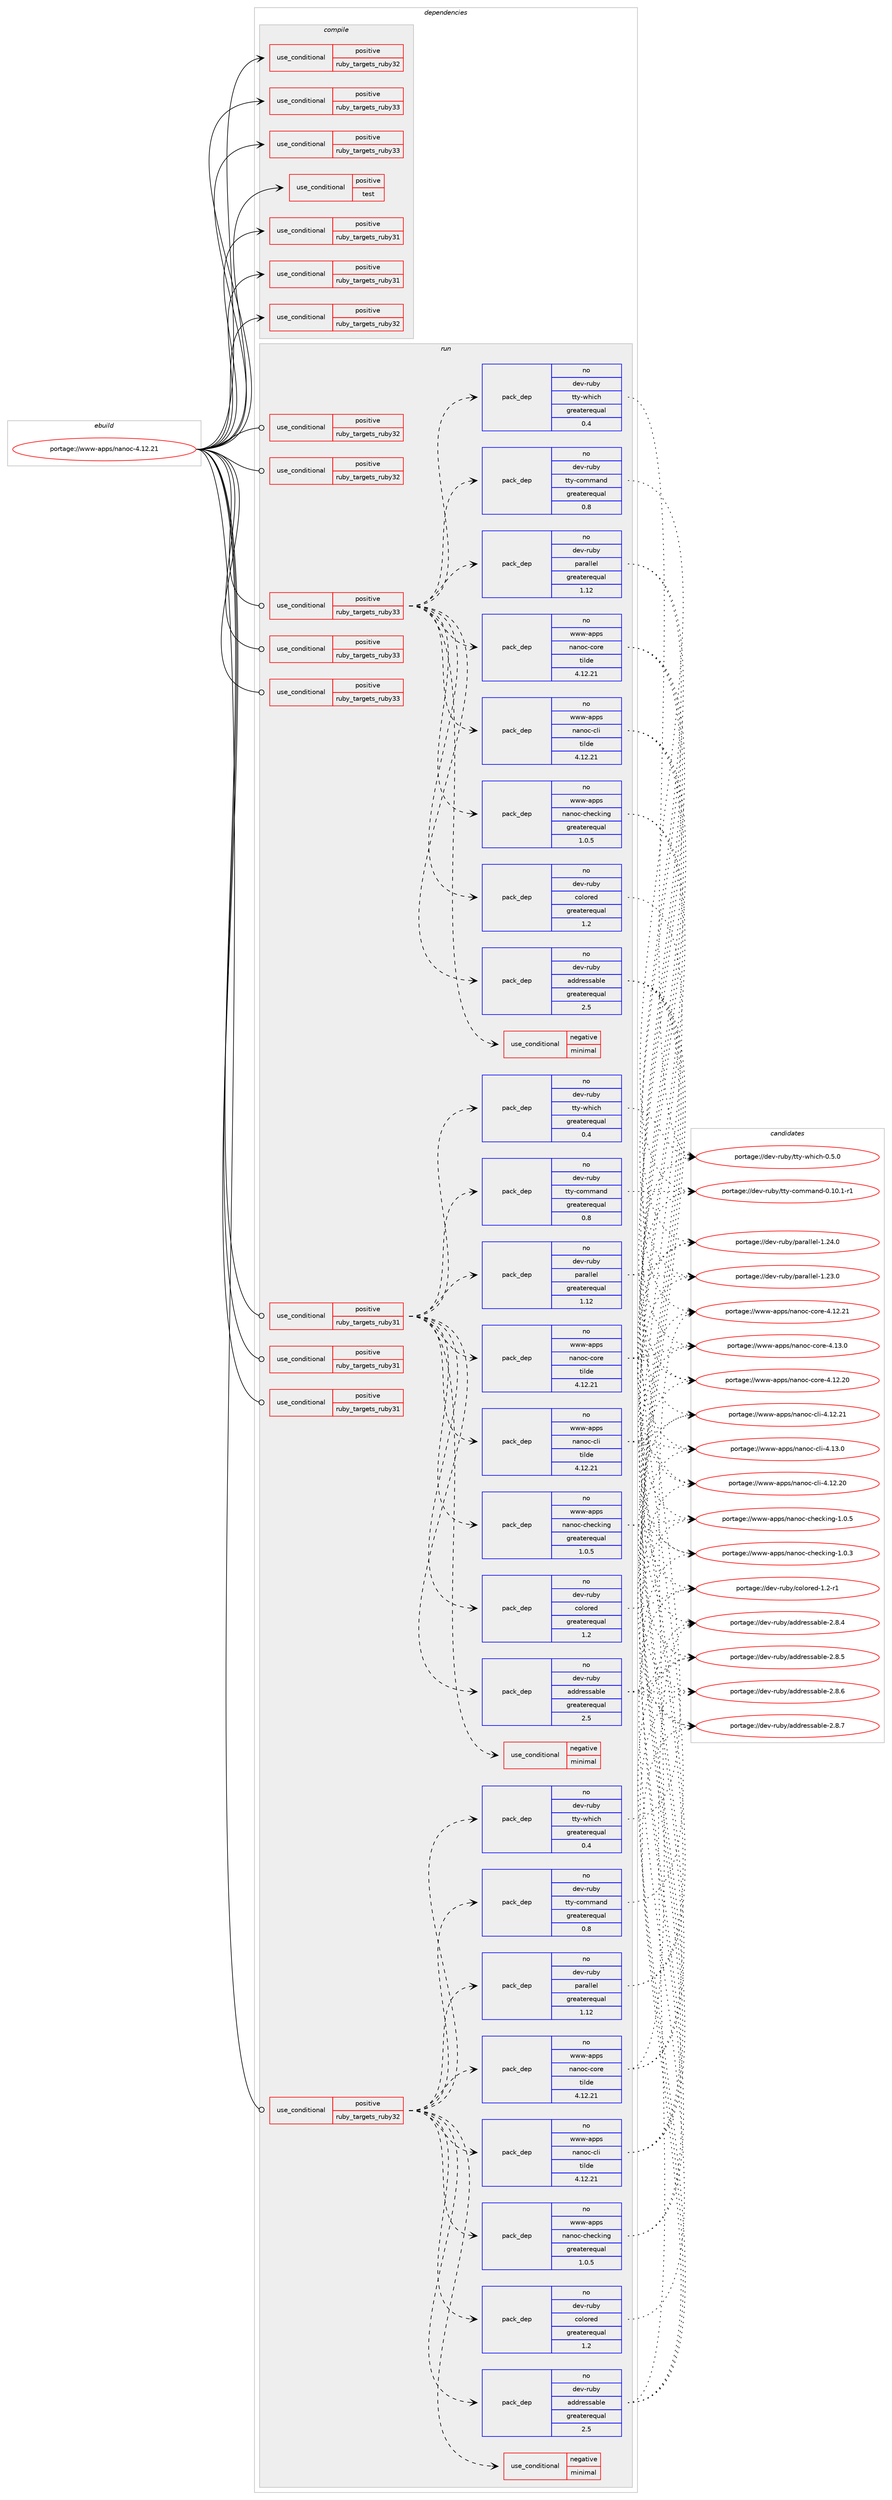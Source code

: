 digraph prolog {

# *************
# Graph options
# *************

newrank=true;
concentrate=true;
compound=true;
graph [rankdir=LR,fontname=Helvetica,fontsize=10,ranksep=1.5];#, ranksep=2.5, nodesep=0.2];
edge  [arrowhead=vee];
node  [fontname=Helvetica,fontsize=10];

# **********
# The ebuild
# **********

subgraph cluster_leftcol {
color=gray;
rank=same;
label=<<i>ebuild</i>>;
id [label="portage://www-apps/nanoc-4.12.21", color=red, width=4, href="../www-apps/nanoc-4.12.21.svg"];
}

# ****************
# The dependencies
# ****************

subgraph cluster_midcol {
color=gray;
label=<<i>dependencies</i>>;
subgraph cluster_compile {
fillcolor="#eeeeee";
style=filled;
label=<<i>compile</i>>;
subgraph cond116228 {
dependency224079 [label=<<TABLE BORDER="0" CELLBORDER="1" CELLSPACING="0" CELLPADDING="4"><TR><TD ROWSPAN="3" CELLPADDING="10">use_conditional</TD></TR><TR><TD>positive</TD></TR><TR><TD>ruby_targets_ruby31</TD></TR></TABLE>>, shape=none, color=red];
# *** BEGIN UNKNOWN DEPENDENCY TYPE (TODO) ***
# dependency224079 -> package_dependency(portage://www-apps/nanoc-4.12.21,install,no,dev-lang,ruby,none,[,,],[slot(3.1)],[])
# *** END UNKNOWN DEPENDENCY TYPE (TODO) ***

}
id:e -> dependency224079:w [weight=20,style="solid",arrowhead="vee"];
subgraph cond116229 {
dependency224080 [label=<<TABLE BORDER="0" CELLBORDER="1" CELLSPACING="0" CELLPADDING="4"><TR><TD ROWSPAN="3" CELLPADDING="10">use_conditional</TD></TR><TR><TD>positive</TD></TR><TR><TD>ruby_targets_ruby31</TD></TR></TABLE>>, shape=none, color=red];
# *** BEGIN UNKNOWN DEPENDENCY TYPE (TODO) ***
# dependency224080 -> package_dependency(portage://www-apps/nanoc-4.12.21,install,no,virtual,rubygems,none,[,,],[],[use(enable(ruby_targets_ruby31),negative)])
# *** END UNKNOWN DEPENDENCY TYPE (TODO) ***

}
id:e -> dependency224080:w [weight=20,style="solid",arrowhead="vee"];
subgraph cond116230 {
dependency224081 [label=<<TABLE BORDER="0" CELLBORDER="1" CELLSPACING="0" CELLPADDING="4"><TR><TD ROWSPAN="3" CELLPADDING="10">use_conditional</TD></TR><TR><TD>positive</TD></TR><TR><TD>ruby_targets_ruby32</TD></TR></TABLE>>, shape=none, color=red];
# *** BEGIN UNKNOWN DEPENDENCY TYPE (TODO) ***
# dependency224081 -> package_dependency(portage://www-apps/nanoc-4.12.21,install,no,dev-lang,ruby,none,[,,],[slot(3.2)],[])
# *** END UNKNOWN DEPENDENCY TYPE (TODO) ***

}
id:e -> dependency224081:w [weight=20,style="solid",arrowhead="vee"];
subgraph cond116231 {
dependency224082 [label=<<TABLE BORDER="0" CELLBORDER="1" CELLSPACING="0" CELLPADDING="4"><TR><TD ROWSPAN="3" CELLPADDING="10">use_conditional</TD></TR><TR><TD>positive</TD></TR><TR><TD>ruby_targets_ruby32</TD></TR></TABLE>>, shape=none, color=red];
# *** BEGIN UNKNOWN DEPENDENCY TYPE (TODO) ***
# dependency224082 -> package_dependency(portage://www-apps/nanoc-4.12.21,install,no,virtual,rubygems,none,[,,],[],[use(enable(ruby_targets_ruby32),negative)])
# *** END UNKNOWN DEPENDENCY TYPE (TODO) ***

}
id:e -> dependency224082:w [weight=20,style="solid",arrowhead="vee"];
subgraph cond116232 {
dependency224083 [label=<<TABLE BORDER="0" CELLBORDER="1" CELLSPACING="0" CELLPADDING="4"><TR><TD ROWSPAN="3" CELLPADDING="10">use_conditional</TD></TR><TR><TD>positive</TD></TR><TR><TD>ruby_targets_ruby33</TD></TR></TABLE>>, shape=none, color=red];
# *** BEGIN UNKNOWN DEPENDENCY TYPE (TODO) ***
# dependency224083 -> package_dependency(portage://www-apps/nanoc-4.12.21,install,no,dev-lang,ruby,none,[,,],[slot(3.3)],[])
# *** END UNKNOWN DEPENDENCY TYPE (TODO) ***

}
id:e -> dependency224083:w [weight=20,style="solid",arrowhead="vee"];
subgraph cond116233 {
dependency224084 [label=<<TABLE BORDER="0" CELLBORDER="1" CELLSPACING="0" CELLPADDING="4"><TR><TD ROWSPAN="3" CELLPADDING="10">use_conditional</TD></TR><TR><TD>positive</TD></TR><TR><TD>ruby_targets_ruby33</TD></TR></TABLE>>, shape=none, color=red];
# *** BEGIN UNKNOWN DEPENDENCY TYPE (TODO) ***
# dependency224084 -> package_dependency(portage://www-apps/nanoc-4.12.21,install,no,virtual,rubygems,none,[,,],[],[use(enable(ruby_targets_ruby33),negative)])
# *** END UNKNOWN DEPENDENCY TYPE (TODO) ***

}
id:e -> dependency224084:w [weight=20,style="solid",arrowhead="vee"];
subgraph cond116234 {
dependency224085 [label=<<TABLE BORDER="0" CELLBORDER="1" CELLSPACING="0" CELLPADDING="4"><TR><TD ROWSPAN="3" CELLPADDING="10">use_conditional</TD></TR><TR><TD>positive</TD></TR><TR><TD>test</TD></TR></TABLE>>, shape=none, color=red];
# *** BEGIN UNKNOWN DEPENDENCY TYPE (TODO) ***
# dependency224085 -> package_dependency(portage://www-apps/nanoc-4.12.21,install,no,app-text,asciidoc,none,[,,],[],[])
# *** END UNKNOWN DEPENDENCY TYPE (TODO) ***

# *** BEGIN UNKNOWN DEPENDENCY TYPE (TODO) ***
# dependency224085 -> package_dependency(portage://www-apps/nanoc-4.12.21,install,no,app-text,highlight,none,[,,],[],[])
# *** END UNKNOWN DEPENDENCY TYPE (TODO) ***

}
id:e -> dependency224085:w [weight=20,style="solid",arrowhead="vee"];
}
subgraph cluster_compileandrun {
fillcolor="#eeeeee";
style=filled;
label=<<i>compile and run</i>>;
}
subgraph cluster_run {
fillcolor="#eeeeee";
style=filled;
label=<<i>run</i>>;
subgraph cond116235 {
dependency224086 [label=<<TABLE BORDER="0" CELLBORDER="1" CELLSPACING="0" CELLPADDING="4"><TR><TD ROWSPAN="3" CELLPADDING="10">use_conditional</TD></TR><TR><TD>positive</TD></TR><TR><TD>ruby_targets_ruby31</TD></TR></TABLE>>, shape=none, color=red];
subgraph cond116236 {
dependency224087 [label=<<TABLE BORDER="0" CELLBORDER="1" CELLSPACING="0" CELLPADDING="4"><TR><TD ROWSPAN="3" CELLPADDING="10">use_conditional</TD></TR><TR><TD>negative</TD></TR><TR><TD>minimal</TD></TR></TABLE>>, shape=none, color=red];
# *** BEGIN UNKNOWN DEPENDENCY TYPE (TODO) ***
# dependency224087 -> package_dependency(portage://www-apps/nanoc-4.12.21,run,no,dev-ruby,mime-types,none,[,,],any_different_slot,[use(enable(ruby_targets_ruby31),negative)])
# *** END UNKNOWN DEPENDENCY TYPE (TODO) ***

# *** BEGIN UNKNOWN DEPENDENCY TYPE (TODO) ***
# dependency224087 -> package_dependency(portage://www-apps/nanoc-4.12.21,run,no,dev-ruby,rack,none,[,,],any_different_slot,[use(enable(ruby_targets_ruby31),negative)])
# *** END UNKNOWN DEPENDENCY TYPE (TODO) ***

# *** BEGIN UNKNOWN DEPENDENCY TYPE (TODO) ***
# dependency224087 -> package_dependency(portage://www-apps/nanoc-4.12.21,run,no,www-servers,adsf,none,[,,],[],[use(enable(ruby_targets_ruby31),negative)])
# *** END UNKNOWN DEPENDENCY TYPE (TODO) ***

}
dependency224086:e -> dependency224087:w [weight=20,style="dashed",arrowhead="vee"];
subgraph pack104638 {
dependency224088 [label=<<TABLE BORDER="0" CELLBORDER="1" CELLSPACING="0" CELLPADDING="4" WIDTH="220"><TR><TD ROWSPAN="6" CELLPADDING="30">pack_dep</TD></TR><TR><TD WIDTH="110">no</TD></TR><TR><TD>dev-ruby</TD></TR><TR><TD>addressable</TD></TR><TR><TD>greaterequal</TD></TR><TR><TD>2.5</TD></TR></TABLE>>, shape=none, color=blue];
}
dependency224086:e -> dependency224088:w [weight=20,style="dashed",arrowhead="vee"];
subgraph pack104639 {
dependency224089 [label=<<TABLE BORDER="0" CELLBORDER="1" CELLSPACING="0" CELLPADDING="4" WIDTH="220"><TR><TD ROWSPAN="6" CELLPADDING="30">pack_dep</TD></TR><TR><TD WIDTH="110">no</TD></TR><TR><TD>dev-ruby</TD></TR><TR><TD>colored</TD></TR><TR><TD>greaterequal</TD></TR><TR><TD>1.2</TD></TR></TABLE>>, shape=none, color=blue];
}
dependency224086:e -> dependency224089:w [weight=20,style="dashed",arrowhead="vee"];
subgraph pack104640 {
dependency224090 [label=<<TABLE BORDER="0" CELLBORDER="1" CELLSPACING="0" CELLPADDING="4" WIDTH="220"><TR><TD ROWSPAN="6" CELLPADDING="30">pack_dep</TD></TR><TR><TD WIDTH="110">no</TD></TR><TR><TD>www-apps</TD></TR><TR><TD>nanoc-checking</TD></TR><TR><TD>greaterequal</TD></TR><TR><TD>1.0.5</TD></TR></TABLE>>, shape=none, color=blue];
}
dependency224086:e -> dependency224090:w [weight=20,style="dashed",arrowhead="vee"];
subgraph pack104641 {
dependency224091 [label=<<TABLE BORDER="0" CELLBORDER="1" CELLSPACING="0" CELLPADDING="4" WIDTH="220"><TR><TD ROWSPAN="6" CELLPADDING="30">pack_dep</TD></TR><TR><TD WIDTH="110">no</TD></TR><TR><TD>www-apps</TD></TR><TR><TD>nanoc-cli</TD></TR><TR><TD>tilde</TD></TR><TR><TD>4.12.21</TD></TR></TABLE>>, shape=none, color=blue];
}
dependency224086:e -> dependency224091:w [weight=20,style="dashed",arrowhead="vee"];
subgraph pack104642 {
dependency224092 [label=<<TABLE BORDER="0" CELLBORDER="1" CELLSPACING="0" CELLPADDING="4" WIDTH="220"><TR><TD ROWSPAN="6" CELLPADDING="30">pack_dep</TD></TR><TR><TD WIDTH="110">no</TD></TR><TR><TD>www-apps</TD></TR><TR><TD>nanoc-core</TD></TR><TR><TD>tilde</TD></TR><TR><TD>4.12.21</TD></TR></TABLE>>, shape=none, color=blue];
}
dependency224086:e -> dependency224092:w [weight=20,style="dashed",arrowhead="vee"];
# *** BEGIN UNKNOWN DEPENDENCY TYPE (TODO) ***
# dependency224086 -> package_dependency(portage://www-apps/nanoc-4.12.21,run,no,www-apps,nanoc-deploying,none,[,,],[slot(1)],[use(enable(ruby_targets_ruby31),negative)])
# *** END UNKNOWN DEPENDENCY TYPE (TODO) ***

subgraph pack104643 {
dependency224093 [label=<<TABLE BORDER="0" CELLBORDER="1" CELLSPACING="0" CELLPADDING="4" WIDTH="220"><TR><TD ROWSPAN="6" CELLPADDING="30">pack_dep</TD></TR><TR><TD WIDTH="110">no</TD></TR><TR><TD>dev-ruby</TD></TR><TR><TD>parallel</TD></TR><TR><TD>greaterequal</TD></TR><TR><TD>1.12</TD></TR></TABLE>>, shape=none, color=blue];
}
dependency224086:e -> dependency224093:w [weight=20,style="dashed",arrowhead="vee"];
subgraph pack104644 {
dependency224094 [label=<<TABLE BORDER="0" CELLBORDER="1" CELLSPACING="0" CELLPADDING="4" WIDTH="220"><TR><TD ROWSPAN="6" CELLPADDING="30">pack_dep</TD></TR><TR><TD WIDTH="110">no</TD></TR><TR><TD>dev-ruby</TD></TR><TR><TD>tty-command</TD></TR><TR><TD>greaterequal</TD></TR><TR><TD>0.8</TD></TR></TABLE>>, shape=none, color=blue];
}
dependency224086:e -> dependency224094:w [weight=20,style="dashed",arrowhead="vee"];
subgraph pack104645 {
dependency224095 [label=<<TABLE BORDER="0" CELLBORDER="1" CELLSPACING="0" CELLPADDING="4" WIDTH="220"><TR><TD ROWSPAN="6" CELLPADDING="30">pack_dep</TD></TR><TR><TD WIDTH="110">no</TD></TR><TR><TD>dev-ruby</TD></TR><TR><TD>tty-which</TD></TR><TR><TD>greaterequal</TD></TR><TR><TD>0.4</TD></TR></TABLE>>, shape=none, color=blue];
}
dependency224086:e -> dependency224095:w [weight=20,style="dashed",arrowhead="vee"];
}
id:e -> dependency224086:w [weight=20,style="solid",arrowhead="odot"];
subgraph cond116237 {
dependency224096 [label=<<TABLE BORDER="0" CELLBORDER="1" CELLSPACING="0" CELLPADDING="4"><TR><TD ROWSPAN="3" CELLPADDING="10">use_conditional</TD></TR><TR><TD>positive</TD></TR><TR><TD>ruby_targets_ruby31</TD></TR></TABLE>>, shape=none, color=red];
# *** BEGIN UNKNOWN DEPENDENCY TYPE (TODO) ***
# dependency224096 -> package_dependency(portage://www-apps/nanoc-4.12.21,run,no,dev-lang,ruby,none,[,,],[slot(3.1)],[])
# *** END UNKNOWN DEPENDENCY TYPE (TODO) ***

}
id:e -> dependency224096:w [weight=20,style="solid",arrowhead="odot"];
subgraph cond116238 {
dependency224097 [label=<<TABLE BORDER="0" CELLBORDER="1" CELLSPACING="0" CELLPADDING="4"><TR><TD ROWSPAN="3" CELLPADDING="10">use_conditional</TD></TR><TR><TD>positive</TD></TR><TR><TD>ruby_targets_ruby31</TD></TR></TABLE>>, shape=none, color=red];
# *** BEGIN UNKNOWN DEPENDENCY TYPE (TODO) ***
# dependency224097 -> package_dependency(portage://www-apps/nanoc-4.12.21,run,no,virtual,rubygems,none,[,,],[],[use(enable(ruby_targets_ruby31),negative)])
# *** END UNKNOWN DEPENDENCY TYPE (TODO) ***

}
id:e -> dependency224097:w [weight=20,style="solid",arrowhead="odot"];
subgraph cond116239 {
dependency224098 [label=<<TABLE BORDER="0" CELLBORDER="1" CELLSPACING="0" CELLPADDING="4"><TR><TD ROWSPAN="3" CELLPADDING="10">use_conditional</TD></TR><TR><TD>positive</TD></TR><TR><TD>ruby_targets_ruby32</TD></TR></TABLE>>, shape=none, color=red];
subgraph cond116240 {
dependency224099 [label=<<TABLE BORDER="0" CELLBORDER="1" CELLSPACING="0" CELLPADDING="4"><TR><TD ROWSPAN="3" CELLPADDING="10">use_conditional</TD></TR><TR><TD>negative</TD></TR><TR><TD>minimal</TD></TR></TABLE>>, shape=none, color=red];
# *** BEGIN UNKNOWN DEPENDENCY TYPE (TODO) ***
# dependency224099 -> package_dependency(portage://www-apps/nanoc-4.12.21,run,no,dev-ruby,mime-types,none,[,,],any_different_slot,[use(enable(ruby_targets_ruby32),negative)])
# *** END UNKNOWN DEPENDENCY TYPE (TODO) ***

# *** BEGIN UNKNOWN DEPENDENCY TYPE (TODO) ***
# dependency224099 -> package_dependency(portage://www-apps/nanoc-4.12.21,run,no,dev-ruby,rack,none,[,,],any_different_slot,[use(enable(ruby_targets_ruby32),negative)])
# *** END UNKNOWN DEPENDENCY TYPE (TODO) ***

# *** BEGIN UNKNOWN DEPENDENCY TYPE (TODO) ***
# dependency224099 -> package_dependency(portage://www-apps/nanoc-4.12.21,run,no,www-servers,adsf,none,[,,],[],[use(enable(ruby_targets_ruby32),negative)])
# *** END UNKNOWN DEPENDENCY TYPE (TODO) ***

}
dependency224098:e -> dependency224099:w [weight=20,style="dashed",arrowhead="vee"];
subgraph pack104646 {
dependency224100 [label=<<TABLE BORDER="0" CELLBORDER="1" CELLSPACING="0" CELLPADDING="4" WIDTH="220"><TR><TD ROWSPAN="6" CELLPADDING="30">pack_dep</TD></TR><TR><TD WIDTH="110">no</TD></TR><TR><TD>dev-ruby</TD></TR><TR><TD>addressable</TD></TR><TR><TD>greaterequal</TD></TR><TR><TD>2.5</TD></TR></TABLE>>, shape=none, color=blue];
}
dependency224098:e -> dependency224100:w [weight=20,style="dashed",arrowhead="vee"];
subgraph pack104647 {
dependency224101 [label=<<TABLE BORDER="0" CELLBORDER="1" CELLSPACING="0" CELLPADDING="4" WIDTH="220"><TR><TD ROWSPAN="6" CELLPADDING="30">pack_dep</TD></TR><TR><TD WIDTH="110">no</TD></TR><TR><TD>dev-ruby</TD></TR><TR><TD>colored</TD></TR><TR><TD>greaterequal</TD></TR><TR><TD>1.2</TD></TR></TABLE>>, shape=none, color=blue];
}
dependency224098:e -> dependency224101:w [weight=20,style="dashed",arrowhead="vee"];
subgraph pack104648 {
dependency224102 [label=<<TABLE BORDER="0" CELLBORDER="1" CELLSPACING="0" CELLPADDING="4" WIDTH="220"><TR><TD ROWSPAN="6" CELLPADDING="30">pack_dep</TD></TR><TR><TD WIDTH="110">no</TD></TR><TR><TD>www-apps</TD></TR><TR><TD>nanoc-checking</TD></TR><TR><TD>greaterequal</TD></TR><TR><TD>1.0.5</TD></TR></TABLE>>, shape=none, color=blue];
}
dependency224098:e -> dependency224102:w [weight=20,style="dashed",arrowhead="vee"];
subgraph pack104649 {
dependency224103 [label=<<TABLE BORDER="0" CELLBORDER="1" CELLSPACING="0" CELLPADDING="4" WIDTH="220"><TR><TD ROWSPAN="6" CELLPADDING="30">pack_dep</TD></TR><TR><TD WIDTH="110">no</TD></TR><TR><TD>www-apps</TD></TR><TR><TD>nanoc-cli</TD></TR><TR><TD>tilde</TD></TR><TR><TD>4.12.21</TD></TR></TABLE>>, shape=none, color=blue];
}
dependency224098:e -> dependency224103:w [weight=20,style="dashed",arrowhead="vee"];
subgraph pack104650 {
dependency224104 [label=<<TABLE BORDER="0" CELLBORDER="1" CELLSPACING="0" CELLPADDING="4" WIDTH="220"><TR><TD ROWSPAN="6" CELLPADDING="30">pack_dep</TD></TR><TR><TD WIDTH="110">no</TD></TR><TR><TD>www-apps</TD></TR><TR><TD>nanoc-core</TD></TR><TR><TD>tilde</TD></TR><TR><TD>4.12.21</TD></TR></TABLE>>, shape=none, color=blue];
}
dependency224098:e -> dependency224104:w [weight=20,style="dashed",arrowhead="vee"];
# *** BEGIN UNKNOWN DEPENDENCY TYPE (TODO) ***
# dependency224098 -> package_dependency(portage://www-apps/nanoc-4.12.21,run,no,www-apps,nanoc-deploying,none,[,,],[slot(1)],[use(enable(ruby_targets_ruby32),negative)])
# *** END UNKNOWN DEPENDENCY TYPE (TODO) ***

subgraph pack104651 {
dependency224105 [label=<<TABLE BORDER="0" CELLBORDER="1" CELLSPACING="0" CELLPADDING="4" WIDTH="220"><TR><TD ROWSPAN="6" CELLPADDING="30">pack_dep</TD></TR><TR><TD WIDTH="110">no</TD></TR><TR><TD>dev-ruby</TD></TR><TR><TD>parallel</TD></TR><TR><TD>greaterequal</TD></TR><TR><TD>1.12</TD></TR></TABLE>>, shape=none, color=blue];
}
dependency224098:e -> dependency224105:w [weight=20,style="dashed",arrowhead="vee"];
subgraph pack104652 {
dependency224106 [label=<<TABLE BORDER="0" CELLBORDER="1" CELLSPACING="0" CELLPADDING="4" WIDTH="220"><TR><TD ROWSPAN="6" CELLPADDING="30">pack_dep</TD></TR><TR><TD WIDTH="110">no</TD></TR><TR><TD>dev-ruby</TD></TR><TR><TD>tty-command</TD></TR><TR><TD>greaterequal</TD></TR><TR><TD>0.8</TD></TR></TABLE>>, shape=none, color=blue];
}
dependency224098:e -> dependency224106:w [weight=20,style="dashed",arrowhead="vee"];
subgraph pack104653 {
dependency224107 [label=<<TABLE BORDER="0" CELLBORDER="1" CELLSPACING="0" CELLPADDING="4" WIDTH="220"><TR><TD ROWSPAN="6" CELLPADDING="30">pack_dep</TD></TR><TR><TD WIDTH="110">no</TD></TR><TR><TD>dev-ruby</TD></TR><TR><TD>tty-which</TD></TR><TR><TD>greaterequal</TD></TR><TR><TD>0.4</TD></TR></TABLE>>, shape=none, color=blue];
}
dependency224098:e -> dependency224107:w [weight=20,style="dashed",arrowhead="vee"];
}
id:e -> dependency224098:w [weight=20,style="solid",arrowhead="odot"];
subgraph cond116241 {
dependency224108 [label=<<TABLE BORDER="0" CELLBORDER="1" CELLSPACING="0" CELLPADDING="4"><TR><TD ROWSPAN="3" CELLPADDING="10">use_conditional</TD></TR><TR><TD>positive</TD></TR><TR><TD>ruby_targets_ruby32</TD></TR></TABLE>>, shape=none, color=red];
# *** BEGIN UNKNOWN DEPENDENCY TYPE (TODO) ***
# dependency224108 -> package_dependency(portage://www-apps/nanoc-4.12.21,run,no,dev-lang,ruby,none,[,,],[slot(3.2)],[])
# *** END UNKNOWN DEPENDENCY TYPE (TODO) ***

}
id:e -> dependency224108:w [weight=20,style="solid",arrowhead="odot"];
subgraph cond116242 {
dependency224109 [label=<<TABLE BORDER="0" CELLBORDER="1" CELLSPACING="0" CELLPADDING="4"><TR><TD ROWSPAN="3" CELLPADDING="10">use_conditional</TD></TR><TR><TD>positive</TD></TR><TR><TD>ruby_targets_ruby32</TD></TR></TABLE>>, shape=none, color=red];
# *** BEGIN UNKNOWN DEPENDENCY TYPE (TODO) ***
# dependency224109 -> package_dependency(portage://www-apps/nanoc-4.12.21,run,no,virtual,rubygems,none,[,,],[],[use(enable(ruby_targets_ruby32),negative)])
# *** END UNKNOWN DEPENDENCY TYPE (TODO) ***

}
id:e -> dependency224109:w [weight=20,style="solid",arrowhead="odot"];
subgraph cond116243 {
dependency224110 [label=<<TABLE BORDER="0" CELLBORDER="1" CELLSPACING="0" CELLPADDING="4"><TR><TD ROWSPAN="3" CELLPADDING="10">use_conditional</TD></TR><TR><TD>positive</TD></TR><TR><TD>ruby_targets_ruby33</TD></TR></TABLE>>, shape=none, color=red];
subgraph cond116244 {
dependency224111 [label=<<TABLE BORDER="0" CELLBORDER="1" CELLSPACING="0" CELLPADDING="4"><TR><TD ROWSPAN="3" CELLPADDING="10">use_conditional</TD></TR><TR><TD>negative</TD></TR><TR><TD>minimal</TD></TR></TABLE>>, shape=none, color=red];
# *** BEGIN UNKNOWN DEPENDENCY TYPE (TODO) ***
# dependency224111 -> package_dependency(portage://www-apps/nanoc-4.12.21,run,no,dev-ruby,mime-types,none,[,,],any_different_slot,[use(enable(ruby_targets_ruby33),negative)])
# *** END UNKNOWN DEPENDENCY TYPE (TODO) ***

# *** BEGIN UNKNOWN DEPENDENCY TYPE (TODO) ***
# dependency224111 -> package_dependency(portage://www-apps/nanoc-4.12.21,run,no,dev-ruby,rack,none,[,,],any_different_slot,[use(enable(ruby_targets_ruby33),negative)])
# *** END UNKNOWN DEPENDENCY TYPE (TODO) ***

# *** BEGIN UNKNOWN DEPENDENCY TYPE (TODO) ***
# dependency224111 -> package_dependency(portage://www-apps/nanoc-4.12.21,run,no,www-servers,adsf,none,[,,],[],[use(enable(ruby_targets_ruby33),negative)])
# *** END UNKNOWN DEPENDENCY TYPE (TODO) ***

}
dependency224110:e -> dependency224111:w [weight=20,style="dashed",arrowhead="vee"];
subgraph pack104654 {
dependency224112 [label=<<TABLE BORDER="0" CELLBORDER="1" CELLSPACING="0" CELLPADDING="4" WIDTH="220"><TR><TD ROWSPAN="6" CELLPADDING="30">pack_dep</TD></TR><TR><TD WIDTH="110">no</TD></TR><TR><TD>dev-ruby</TD></TR><TR><TD>addressable</TD></TR><TR><TD>greaterequal</TD></TR><TR><TD>2.5</TD></TR></TABLE>>, shape=none, color=blue];
}
dependency224110:e -> dependency224112:w [weight=20,style="dashed",arrowhead="vee"];
subgraph pack104655 {
dependency224113 [label=<<TABLE BORDER="0" CELLBORDER="1" CELLSPACING="0" CELLPADDING="4" WIDTH="220"><TR><TD ROWSPAN="6" CELLPADDING="30">pack_dep</TD></TR><TR><TD WIDTH="110">no</TD></TR><TR><TD>dev-ruby</TD></TR><TR><TD>colored</TD></TR><TR><TD>greaterequal</TD></TR><TR><TD>1.2</TD></TR></TABLE>>, shape=none, color=blue];
}
dependency224110:e -> dependency224113:w [weight=20,style="dashed",arrowhead="vee"];
subgraph pack104656 {
dependency224114 [label=<<TABLE BORDER="0" CELLBORDER="1" CELLSPACING="0" CELLPADDING="4" WIDTH="220"><TR><TD ROWSPAN="6" CELLPADDING="30">pack_dep</TD></TR><TR><TD WIDTH="110">no</TD></TR><TR><TD>www-apps</TD></TR><TR><TD>nanoc-checking</TD></TR><TR><TD>greaterequal</TD></TR><TR><TD>1.0.5</TD></TR></TABLE>>, shape=none, color=blue];
}
dependency224110:e -> dependency224114:w [weight=20,style="dashed",arrowhead="vee"];
subgraph pack104657 {
dependency224115 [label=<<TABLE BORDER="0" CELLBORDER="1" CELLSPACING="0" CELLPADDING="4" WIDTH="220"><TR><TD ROWSPAN="6" CELLPADDING="30">pack_dep</TD></TR><TR><TD WIDTH="110">no</TD></TR><TR><TD>www-apps</TD></TR><TR><TD>nanoc-cli</TD></TR><TR><TD>tilde</TD></TR><TR><TD>4.12.21</TD></TR></TABLE>>, shape=none, color=blue];
}
dependency224110:e -> dependency224115:w [weight=20,style="dashed",arrowhead="vee"];
subgraph pack104658 {
dependency224116 [label=<<TABLE BORDER="0" CELLBORDER="1" CELLSPACING="0" CELLPADDING="4" WIDTH="220"><TR><TD ROWSPAN="6" CELLPADDING="30">pack_dep</TD></TR><TR><TD WIDTH="110">no</TD></TR><TR><TD>www-apps</TD></TR><TR><TD>nanoc-core</TD></TR><TR><TD>tilde</TD></TR><TR><TD>4.12.21</TD></TR></TABLE>>, shape=none, color=blue];
}
dependency224110:e -> dependency224116:w [weight=20,style="dashed",arrowhead="vee"];
# *** BEGIN UNKNOWN DEPENDENCY TYPE (TODO) ***
# dependency224110 -> package_dependency(portage://www-apps/nanoc-4.12.21,run,no,www-apps,nanoc-deploying,none,[,,],[slot(1)],[use(enable(ruby_targets_ruby33),negative)])
# *** END UNKNOWN DEPENDENCY TYPE (TODO) ***

subgraph pack104659 {
dependency224117 [label=<<TABLE BORDER="0" CELLBORDER="1" CELLSPACING="0" CELLPADDING="4" WIDTH="220"><TR><TD ROWSPAN="6" CELLPADDING="30">pack_dep</TD></TR><TR><TD WIDTH="110">no</TD></TR><TR><TD>dev-ruby</TD></TR><TR><TD>parallel</TD></TR><TR><TD>greaterequal</TD></TR><TR><TD>1.12</TD></TR></TABLE>>, shape=none, color=blue];
}
dependency224110:e -> dependency224117:w [weight=20,style="dashed",arrowhead="vee"];
subgraph pack104660 {
dependency224118 [label=<<TABLE BORDER="0" CELLBORDER="1" CELLSPACING="0" CELLPADDING="4" WIDTH="220"><TR><TD ROWSPAN="6" CELLPADDING="30">pack_dep</TD></TR><TR><TD WIDTH="110">no</TD></TR><TR><TD>dev-ruby</TD></TR><TR><TD>tty-command</TD></TR><TR><TD>greaterequal</TD></TR><TR><TD>0.8</TD></TR></TABLE>>, shape=none, color=blue];
}
dependency224110:e -> dependency224118:w [weight=20,style="dashed",arrowhead="vee"];
subgraph pack104661 {
dependency224119 [label=<<TABLE BORDER="0" CELLBORDER="1" CELLSPACING="0" CELLPADDING="4" WIDTH="220"><TR><TD ROWSPAN="6" CELLPADDING="30">pack_dep</TD></TR><TR><TD WIDTH="110">no</TD></TR><TR><TD>dev-ruby</TD></TR><TR><TD>tty-which</TD></TR><TR><TD>greaterequal</TD></TR><TR><TD>0.4</TD></TR></TABLE>>, shape=none, color=blue];
}
dependency224110:e -> dependency224119:w [weight=20,style="dashed",arrowhead="vee"];
}
id:e -> dependency224110:w [weight=20,style="solid",arrowhead="odot"];
subgraph cond116245 {
dependency224120 [label=<<TABLE BORDER="0" CELLBORDER="1" CELLSPACING="0" CELLPADDING="4"><TR><TD ROWSPAN="3" CELLPADDING="10">use_conditional</TD></TR><TR><TD>positive</TD></TR><TR><TD>ruby_targets_ruby33</TD></TR></TABLE>>, shape=none, color=red];
# *** BEGIN UNKNOWN DEPENDENCY TYPE (TODO) ***
# dependency224120 -> package_dependency(portage://www-apps/nanoc-4.12.21,run,no,dev-lang,ruby,none,[,,],[slot(3.3)],[])
# *** END UNKNOWN DEPENDENCY TYPE (TODO) ***

}
id:e -> dependency224120:w [weight=20,style="solid",arrowhead="odot"];
subgraph cond116246 {
dependency224121 [label=<<TABLE BORDER="0" CELLBORDER="1" CELLSPACING="0" CELLPADDING="4"><TR><TD ROWSPAN="3" CELLPADDING="10">use_conditional</TD></TR><TR><TD>positive</TD></TR><TR><TD>ruby_targets_ruby33</TD></TR></TABLE>>, shape=none, color=red];
# *** BEGIN UNKNOWN DEPENDENCY TYPE (TODO) ***
# dependency224121 -> package_dependency(portage://www-apps/nanoc-4.12.21,run,no,virtual,rubygems,none,[,,],[],[use(enable(ruby_targets_ruby33),negative)])
# *** END UNKNOWN DEPENDENCY TYPE (TODO) ***

}
id:e -> dependency224121:w [weight=20,style="solid",arrowhead="odot"];
}
}

# **************
# The candidates
# **************

subgraph cluster_choices {
rank=same;
color=gray;
label=<<i>candidates</i>>;

subgraph choice104638 {
color=black;
nodesep=1;
choice100101118451141179812147971001001141011151159798108101455046564652 [label="portage://dev-ruby/addressable-2.8.4", color=red, width=4,href="../dev-ruby/addressable-2.8.4.svg"];
choice100101118451141179812147971001001141011151159798108101455046564653 [label="portage://dev-ruby/addressable-2.8.5", color=red, width=4,href="../dev-ruby/addressable-2.8.5.svg"];
choice100101118451141179812147971001001141011151159798108101455046564654 [label="portage://dev-ruby/addressable-2.8.6", color=red, width=4,href="../dev-ruby/addressable-2.8.6.svg"];
choice100101118451141179812147971001001141011151159798108101455046564655 [label="portage://dev-ruby/addressable-2.8.7", color=red, width=4,href="../dev-ruby/addressable-2.8.7.svg"];
dependency224088:e -> choice100101118451141179812147971001001141011151159798108101455046564652:w [style=dotted,weight="100"];
dependency224088:e -> choice100101118451141179812147971001001141011151159798108101455046564653:w [style=dotted,weight="100"];
dependency224088:e -> choice100101118451141179812147971001001141011151159798108101455046564654:w [style=dotted,weight="100"];
dependency224088:e -> choice100101118451141179812147971001001141011151159798108101455046564655:w [style=dotted,weight="100"];
}
subgraph choice104639 {
color=black;
nodesep=1;
choice10010111845114117981214799111108111114101100454946504511449 [label="portage://dev-ruby/colored-1.2-r1", color=red, width=4,href="../dev-ruby/colored-1.2-r1.svg"];
dependency224089:e -> choice10010111845114117981214799111108111114101100454946504511449:w [style=dotted,weight="100"];
}
subgraph choice104640 {
color=black;
nodesep=1;
choice1191191194597112112115471109711011199459910410199107105110103454946484651 [label="portage://www-apps/nanoc-checking-1.0.3", color=red, width=4,href="../www-apps/nanoc-checking-1.0.3.svg"];
choice1191191194597112112115471109711011199459910410199107105110103454946484653 [label="portage://www-apps/nanoc-checking-1.0.5", color=red, width=4,href="../www-apps/nanoc-checking-1.0.5.svg"];
dependency224090:e -> choice1191191194597112112115471109711011199459910410199107105110103454946484651:w [style=dotted,weight="100"];
dependency224090:e -> choice1191191194597112112115471109711011199459910410199107105110103454946484653:w [style=dotted,weight="100"];
}
subgraph choice104641 {
color=black;
nodesep=1;
choice119119119459711211211547110971101119945991081054552464950465048 [label="portage://www-apps/nanoc-cli-4.12.20", color=red, width=4,href="../www-apps/nanoc-cli-4.12.20.svg"];
choice119119119459711211211547110971101119945991081054552464950465049 [label="portage://www-apps/nanoc-cli-4.12.21", color=red, width=4,href="../www-apps/nanoc-cli-4.12.21.svg"];
choice1191191194597112112115471109711011199459910810545524649514648 [label="portage://www-apps/nanoc-cli-4.13.0", color=red, width=4,href="../www-apps/nanoc-cli-4.13.0.svg"];
dependency224091:e -> choice119119119459711211211547110971101119945991081054552464950465048:w [style=dotted,weight="100"];
dependency224091:e -> choice119119119459711211211547110971101119945991081054552464950465049:w [style=dotted,weight="100"];
dependency224091:e -> choice1191191194597112112115471109711011199459910810545524649514648:w [style=dotted,weight="100"];
}
subgraph choice104642 {
color=black;
nodesep=1;
choice119119119459711211211547110971101119945991111141014552464950465048 [label="portage://www-apps/nanoc-core-4.12.20", color=red, width=4,href="../www-apps/nanoc-core-4.12.20.svg"];
choice119119119459711211211547110971101119945991111141014552464950465049 [label="portage://www-apps/nanoc-core-4.12.21", color=red, width=4,href="../www-apps/nanoc-core-4.12.21.svg"];
choice1191191194597112112115471109711011199459911111410145524649514648 [label="portage://www-apps/nanoc-core-4.13.0", color=red, width=4,href="../www-apps/nanoc-core-4.13.0.svg"];
dependency224092:e -> choice119119119459711211211547110971101119945991111141014552464950465048:w [style=dotted,weight="100"];
dependency224092:e -> choice119119119459711211211547110971101119945991111141014552464950465049:w [style=dotted,weight="100"];
dependency224092:e -> choice1191191194597112112115471109711011199459911111410145524649514648:w [style=dotted,weight="100"];
}
subgraph choice104643 {
color=black;
nodesep=1;
choice100101118451141179812147112971149710810810110845494650514648 [label="portage://dev-ruby/parallel-1.23.0", color=red, width=4,href="../dev-ruby/parallel-1.23.0.svg"];
choice100101118451141179812147112971149710810810110845494650524648 [label="portage://dev-ruby/parallel-1.24.0", color=red, width=4,href="../dev-ruby/parallel-1.24.0.svg"];
dependency224093:e -> choice100101118451141179812147112971149710810810110845494650514648:w [style=dotted,weight="100"];
dependency224093:e -> choice100101118451141179812147112971149710810810110845494650524648:w [style=dotted,weight="100"];
}
subgraph choice104644 {
color=black;
nodesep=1;
choice100101118451141179812147116116121459911110910997110100454846494846494511449 [label="portage://dev-ruby/tty-command-0.10.1-r1", color=red, width=4,href="../dev-ruby/tty-command-0.10.1-r1.svg"];
dependency224094:e -> choice100101118451141179812147116116121459911110910997110100454846494846494511449:w [style=dotted,weight="100"];
}
subgraph choice104645 {
color=black;
nodesep=1;
choice1001011184511411798121471161161214511910410599104454846534648 [label="portage://dev-ruby/tty-which-0.5.0", color=red, width=4,href="../dev-ruby/tty-which-0.5.0.svg"];
dependency224095:e -> choice1001011184511411798121471161161214511910410599104454846534648:w [style=dotted,weight="100"];
}
subgraph choice104646 {
color=black;
nodesep=1;
choice100101118451141179812147971001001141011151159798108101455046564652 [label="portage://dev-ruby/addressable-2.8.4", color=red, width=4,href="../dev-ruby/addressable-2.8.4.svg"];
choice100101118451141179812147971001001141011151159798108101455046564653 [label="portage://dev-ruby/addressable-2.8.5", color=red, width=4,href="../dev-ruby/addressable-2.8.5.svg"];
choice100101118451141179812147971001001141011151159798108101455046564654 [label="portage://dev-ruby/addressable-2.8.6", color=red, width=4,href="../dev-ruby/addressable-2.8.6.svg"];
choice100101118451141179812147971001001141011151159798108101455046564655 [label="portage://dev-ruby/addressable-2.8.7", color=red, width=4,href="../dev-ruby/addressable-2.8.7.svg"];
dependency224100:e -> choice100101118451141179812147971001001141011151159798108101455046564652:w [style=dotted,weight="100"];
dependency224100:e -> choice100101118451141179812147971001001141011151159798108101455046564653:w [style=dotted,weight="100"];
dependency224100:e -> choice100101118451141179812147971001001141011151159798108101455046564654:w [style=dotted,weight="100"];
dependency224100:e -> choice100101118451141179812147971001001141011151159798108101455046564655:w [style=dotted,weight="100"];
}
subgraph choice104647 {
color=black;
nodesep=1;
choice10010111845114117981214799111108111114101100454946504511449 [label="portage://dev-ruby/colored-1.2-r1", color=red, width=4,href="../dev-ruby/colored-1.2-r1.svg"];
dependency224101:e -> choice10010111845114117981214799111108111114101100454946504511449:w [style=dotted,weight="100"];
}
subgraph choice104648 {
color=black;
nodesep=1;
choice1191191194597112112115471109711011199459910410199107105110103454946484651 [label="portage://www-apps/nanoc-checking-1.0.3", color=red, width=4,href="../www-apps/nanoc-checking-1.0.3.svg"];
choice1191191194597112112115471109711011199459910410199107105110103454946484653 [label="portage://www-apps/nanoc-checking-1.0.5", color=red, width=4,href="../www-apps/nanoc-checking-1.0.5.svg"];
dependency224102:e -> choice1191191194597112112115471109711011199459910410199107105110103454946484651:w [style=dotted,weight="100"];
dependency224102:e -> choice1191191194597112112115471109711011199459910410199107105110103454946484653:w [style=dotted,weight="100"];
}
subgraph choice104649 {
color=black;
nodesep=1;
choice119119119459711211211547110971101119945991081054552464950465048 [label="portage://www-apps/nanoc-cli-4.12.20", color=red, width=4,href="../www-apps/nanoc-cli-4.12.20.svg"];
choice119119119459711211211547110971101119945991081054552464950465049 [label="portage://www-apps/nanoc-cli-4.12.21", color=red, width=4,href="../www-apps/nanoc-cli-4.12.21.svg"];
choice1191191194597112112115471109711011199459910810545524649514648 [label="portage://www-apps/nanoc-cli-4.13.0", color=red, width=4,href="../www-apps/nanoc-cli-4.13.0.svg"];
dependency224103:e -> choice119119119459711211211547110971101119945991081054552464950465048:w [style=dotted,weight="100"];
dependency224103:e -> choice119119119459711211211547110971101119945991081054552464950465049:w [style=dotted,weight="100"];
dependency224103:e -> choice1191191194597112112115471109711011199459910810545524649514648:w [style=dotted,weight="100"];
}
subgraph choice104650 {
color=black;
nodesep=1;
choice119119119459711211211547110971101119945991111141014552464950465048 [label="portage://www-apps/nanoc-core-4.12.20", color=red, width=4,href="../www-apps/nanoc-core-4.12.20.svg"];
choice119119119459711211211547110971101119945991111141014552464950465049 [label="portage://www-apps/nanoc-core-4.12.21", color=red, width=4,href="../www-apps/nanoc-core-4.12.21.svg"];
choice1191191194597112112115471109711011199459911111410145524649514648 [label="portage://www-apps/nanoc-core-4.13.0", color=red, width=4,href="../www-apps/nanoc-core-4.13.0.svg"];
dependency224104:e -> choice119119119459711211211547110971101119945991111141014552464950465048:w [style=dotted,weight="100"];
dependency224104:e -> choice119119119459711211211547110971101119945991111141014552464950465049:w [style=dotted,weight="100"];
dependency224104:e -> choice1191191194597112112115471109711011199459911111410145524649514648:w [style=dotted,weight="100"];
}
subgraph choice104651 {
color=black;
nodesep=1;
choice100101118451141179812147112971149710810810110845494650514648 [label="portage://dev-ruby/parallel-1.23.0", color=red, width=4,href="../dev-ruby/parallel-1.23.0.svg"];
choice100101118451141179812147112971149710810810110845494650524648 [label="portage://dev-ruby/parallel-1.24.0", color=red, width=4,href="../dev-ruby/parallel-1.24.0.svg"];
dependency224105:e -> choice100101118451141179812147112971149710810810110845494650514648:w [style=dotted,weight="100"];
dependency224105:e -> choice100101118451141179812147112971149710810810110845494650524648:w [style=dotted,weight="100"];
}
subgraph choice104652 {
color=black;
nodesep=1;
choice100101118451141179812147116116121459911110910997110100454846494846494511449 [label="portage://dev-ruby/tty-command-0.10.1-r1", color=red, width=4,href="../dev-ruby/tty-command-0.10.1-r1.svg"];
dependency224106:e -> choice100101118451141179812147116116121459911110910997110100454846494846494511449:w [style=dotted,weight="100"];
}
subgraph choice104653 {
color=black;
nodesep=1;
choice1001011184511411798121471161161214511910410599104454846534648 [label="portage://dev-ruby/tty-which-0.5.0", color=red, width=4,href="../dev-ruby/tty-which-0.5.0.svg"];
dependency224107:e -> choice1001011184511411798121471161161214511910410599104454846534648:w [style=dotted,weight="100"];
}
subgraph choice104654 {
color=black;
nodesep=1;
choice100101118451141179812147971001001141011151159798108101455046564652 [label="portage://dev-ruby/addressable-2.8.4", color=red, width=4,href="../dev-ruby/addressable-2.8.4.svg"];
choice100101118451141179812147971001001141011151159798108101455046564653 [label="portage://dev-ruby/addressable-2.8.5", color=red, width=4,href="../dev-ruby/addressable-2.8.5.svg"];
choice100101118451141179812147971001001141011151159798108101455046564654 [label="portage://dev-ruby/addressable-2.8.6", color=red, width=4,href="../dev-ruby/addressable-2.8.6.svg"];
choice100101118451141179812147971001001141011151159798108101455046564655 [label="portage://dev-ruby/addressable-2.8.7", color=red, width=4,href="../dev-ruby/addressable-2.8.7.svg"];
dependency224112:e -> choice100101118451141179812147971001001141011151159798108101455046564652:w [style=dotted,weight="100"];
dependency224112:e -> choice100101118451141179812147971001001141011151159798108101455046564653:w [style=dotted,weight="100"];
dependency224112:e -> choice100101118451141179812147971001001141011151159798108101455046564654:w [style=dotted,weight="100"];
dependency224112:e -> choice100101118451141179812147971001001141011151159798108101455046564655:w [style=dotted,weight="100"];
}
subgraph choice104655 {
color=black;
nodesep=1;
choice10010111845114117981214799111108111114101100454946504511449 [label="portage://dev-ruby/colored-1.2-r1", color=red, width=4,href="../dev-ruby/colored-1.2-r1.svg"];
dependency224113:e -> choice10010111845114117981214799111108111114101100454946504511449:w [style=dotted,weight="100"];
}
subgraph choice104656 {
color=black;
nodesep=1;
choice1191191194597112112115471109711011199459910410199107105110103454946484651 [label="portage://www-apps/nanoc-checking-1.0.3", color=red, width=4,href="../www-apps/nanoc-checking-1.0.3.svg"];
choice1191191194597112112115471109711011199459910410199107105110103454946484653 [label="portage://www-apps/nanoc-checking-1.0.5", color=red, width=4,href="../www-apps/nanoc-checking-1.0.5.svg"];
dependency224114:e -> choice1191191194597112112115471109711011199459910410199107105110103454946484651:w [style=dotted,weight="100"];
dependency224114:e -> choice1191191194597112112115471109711011199459910410199107105110103454946484653:w [style=dotted,weight="100"];
}
subgraph choice104657 {
color=black;
nodesep=1;
choice119119119459711211211547110971101119945991081054552464950465048 [label="portage://www-apps/nanoc-cli-4.12.20", color=red, width=4,href="../www-apps/nanoc-cli-4.12.20.svg"];
choice119119119459711211211547110971101119945991081054552464950465049 [label="portage://www-apps/nanoc-cli-4.12.21", color=red, width=4,href="../www-apps/nanoc-cli-4.12.21.svg"];
choice1191191194597112112115471109711011199459910810545524649514648 [label="portage://www-apps/nanoc-cli-4.13.0", color=red, width=4,href="../www-apps/nanoc-cli-4.13.0.svg"];
dependency224115:e -> choice119119119459711211211547110971101119945991081054552464950465048:w [style=dotted,weight="100"];
dependency224115:e -> choice119119119459711211211547110971101119945991081054552464950465049:w [style=dotted,weight="100"];
dependency224115:e -> choice1191191194597112112115471109711011199459910810545524649514648:w [style=dotted,weight="100"];
}
subgraph choice104658 {
color=black;
nodesep=1;
choice119119119459711211211547110971101119945991111141014552464950465048 [label="portage://www-apps/nanoc-core-4.12.20", color=red, width=4,href="../www-apps/nanoc-core-4.12.20.svg"];
choice119119119459711211211547110971101119945991111141014552464950465049 [label="portage://www-apps/nanoc-core-4.12.21", color=red, width=4,href="../www-apps/nanoc-core-4.12.21.svg"];
choice1191191194597112112115471109711011199459911111410145524649514648 [label="portage://www-apps/nanoc-core-4.13.0", color=red, width=4,href="../www-apps/nanoc-core-4.13.0.svg"];
dependency224116:e -> choice119119119459711211211547110971101119945991111141014552464950465048:w [style=dotted,weight="100"];
dependency224116:e -> choice119119119459711211211547110971101119945991111141014552464950465049:w [style=dotted,weight="100"];
dependency224116:e -> choice1191191194597112112115471109711011199459911111410145524649514648:w [style=dotted,weight="100"];
}
subgraph choice104659 {
color=black;
nodesep=1;
choice100101118451141179812147112971149710810810110845494650514648 [label="portage://dev-ruby/parallel-1.23.0", color=red, width=4,href="../dev-ruby/parallel-1.23.0.svg"];
choice100101118451141179812147112971149710810810110845494650524648 [label="portage://dev-ruby/parallel-1.24.0", color=red, width=4,href="../dev-ruby/parallel-1.24.0.svg"];
dependency224117:e -> choice100101118451141179812147112971149710810810110845494650514648:w [style=dotted,weight="100"];
dependency224117:e -> choice100101118451141179812147112971149710810810110845494650524648:w [style=dotted,weight="100"];
}
subgraph choice104660 {
color=black;
nodesep=1;
choice100101118451141179812147116116121459911110910997110100454846494846494511449 [label="portage://dev-ruby/tty-command-0.10.1-r1", color=red, width=4,href="../dev-ruby/tty-command-0.10.1-r1.svg"];
dependency224118:e -> choice100101118451141179812147116116121459911110910997110100454846494846494511449:w [style=dotted,weight="100"];
}
subgraph choice104661 {
color=black;
nodesep=1;
choice1001011184511411798121471161161214511910410599104454846534648 [label="portage://dev-ruby/tty-which-0.5.0", color=red, width=4,href="../dev-ruby/tty-which-0.5.0.svg"];
dependency224119:e -> choice1001011184511411798121471161161214511910410599104454846534648:w [style=dotted,weight="100"];
}
}

}
